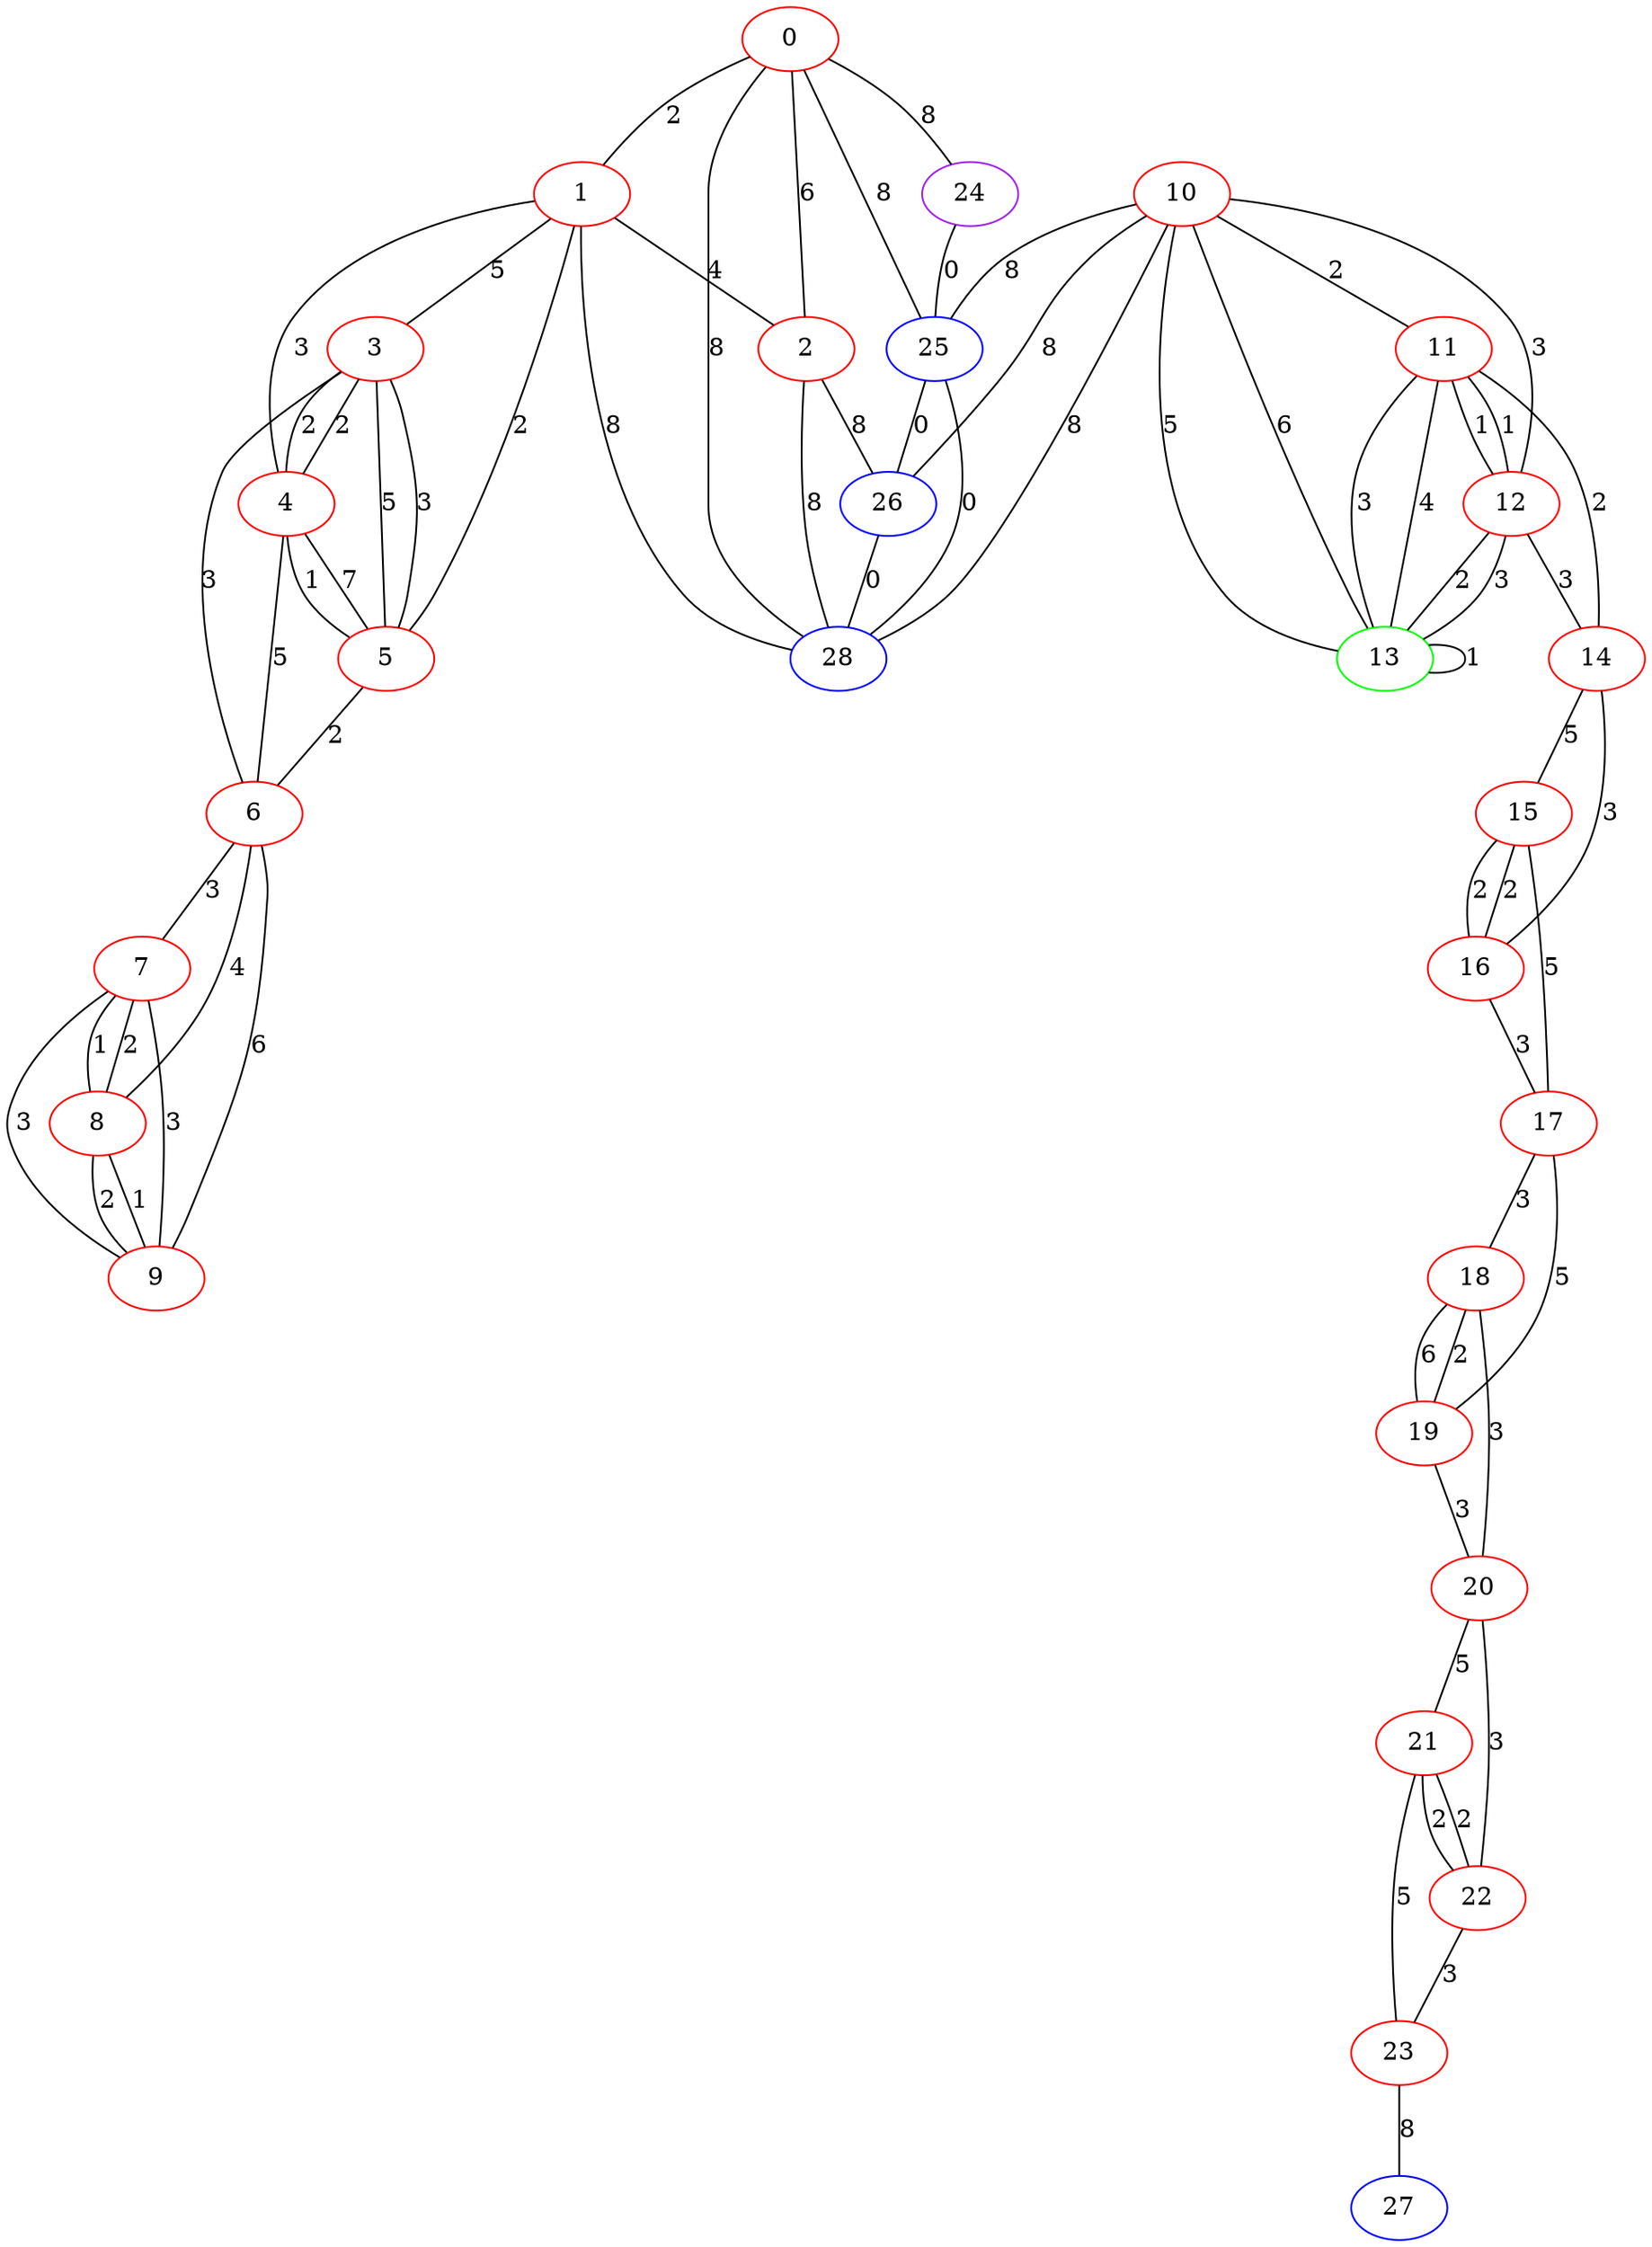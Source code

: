 graph "" {
0 [color=red, weight=1];
1 [color=red, weight=1];
2 [color=red, weight=1];
3 [color=red, weight=1];
4 [color=red, weight=1];
5 [color=red, weight=1];
6 [color=red, weight=1];
7 [color=red, weight=1];
8 [color=red, weight=1];
9 [color=red, weight=1];
10 [color=red, weight=1];
11 [color=red, weight=1];
12 [color=red, weight=1];
13 [color=green, weight=2];
14 [color=red, weight=1];
15 [color=red, weight=1];
16 [color=red, weight=1];
17 [color=red, weight=1];
18 [color=red, weight=1];
19 [color=red, weight=1];
20 [color=red, weight=1];
21 [color=red, weight=1];
22 [color=red, weight=1];
23 [color=red, weight=1];
24 [color=purple, weight=4];
25 [color=blue, weight=3];
26 [color=blue, weight=3];
27 [color=blue, weight=3];
28 [color=blue, weight=3];
0 -- 24  [key=0, label=8];
0 -- 1  [key=0, label=2];
0 -- 2  [key=0, label=6];
0 -- 28  [key=0, label=8];
0 -- 25  [key=0, label=8];
1 -- 2  [key=0, label=4];
1 -- 3  [key=0, label=5];
1 -- 4  [key=0, label=3];
1 -- 5  [key=0, label=2];
1 -- 28  [key=0, label=8];
2 -- 26  [key=0, label=8];
2 -- 28  [key=0, label=8];
3 -- 4  [key=0, label=2];
3 -- 4  [key=1, label=2];
3 -- 5  [key=0, label=5];
3 -- 5  [key=1, label=3];
3 -- 6  [key=0, label=3];
4 -- 5  [key=0, label=7];
4 -- 5  [key=1, label=1];
4 -- 6  [key=0, label=5];
5 -- 6  [key=0, label=2];
6 -- 7  [key=0, label=3];
6 -- 8  [key=0, label=4];
6 -- 9  [key=0, label=6];
7 -- 8  [key=0, label=1];
7 -- 8  [key=1, label=2];
7 -- 9  [key=0, label=3];
7 -- 9  [key=1, label=3];
8 -- 9  [key=0, label=2];
8 -- 9  [key=1, label=1];
10 -- 11  [key=0, label=2];
10 -- 12  [key=0, label=3];
10 -- 13  [key=0, label=5];
10 -- 13  [key=1, label=6];
10 -- 25  [key=0, label=8];
10 -- 26  [key=0, label=8];
10 -- 28  [key=0, label=8];
11 -- 12  [key=0, label=1];
11 -- 12  [key=1, label=1];
11 -- 13  [key=0, label=3];
11 -- 13  [key=1, label=4];
11 -- 14  [key=0, label=2];
12 -- 13  [key=0, label=2];
12 -- 13  [key=1, label=3];
12 -- 14  [key=0, label=3];
13 -- 13  [key=0, label=1];
14 -- 16  [key=0, label=3];
14 -- 15  [key=0, label=5];
15 -- 16  [key=0, label=2];
15 -- 16  [key=1, label=2];
15 -- 17  [key=0, label=5];
16 -- 17  [key=0, label=3];
17 -- 18  [key=0, label=3];
17 -- 19  [key=0, label=5];
18 -- 19  [key=0, label=2];
18 -- 19  [key=1, label=6];
18 -- 20  [key=0, label=3];
19 -- 20  [key=0, label=3];
20 -- 21  [key=0, label=5];
20 -- 22  [key=0, label=3];
21 -- 22  [key=0, label=2];
21 -- 22  [key=1, label=2];
21 -- 23  [key=0, label=5];
22 -- 23  [key=0, label=3];
23 -- 27  [key=0, label=8];
24 -- 25  [key=0, label=0];
25 -- 26  [key=0, label=0];
25 -- 28  [key=0, label=0];
26 -- 28  [key=0, label=0];
}
